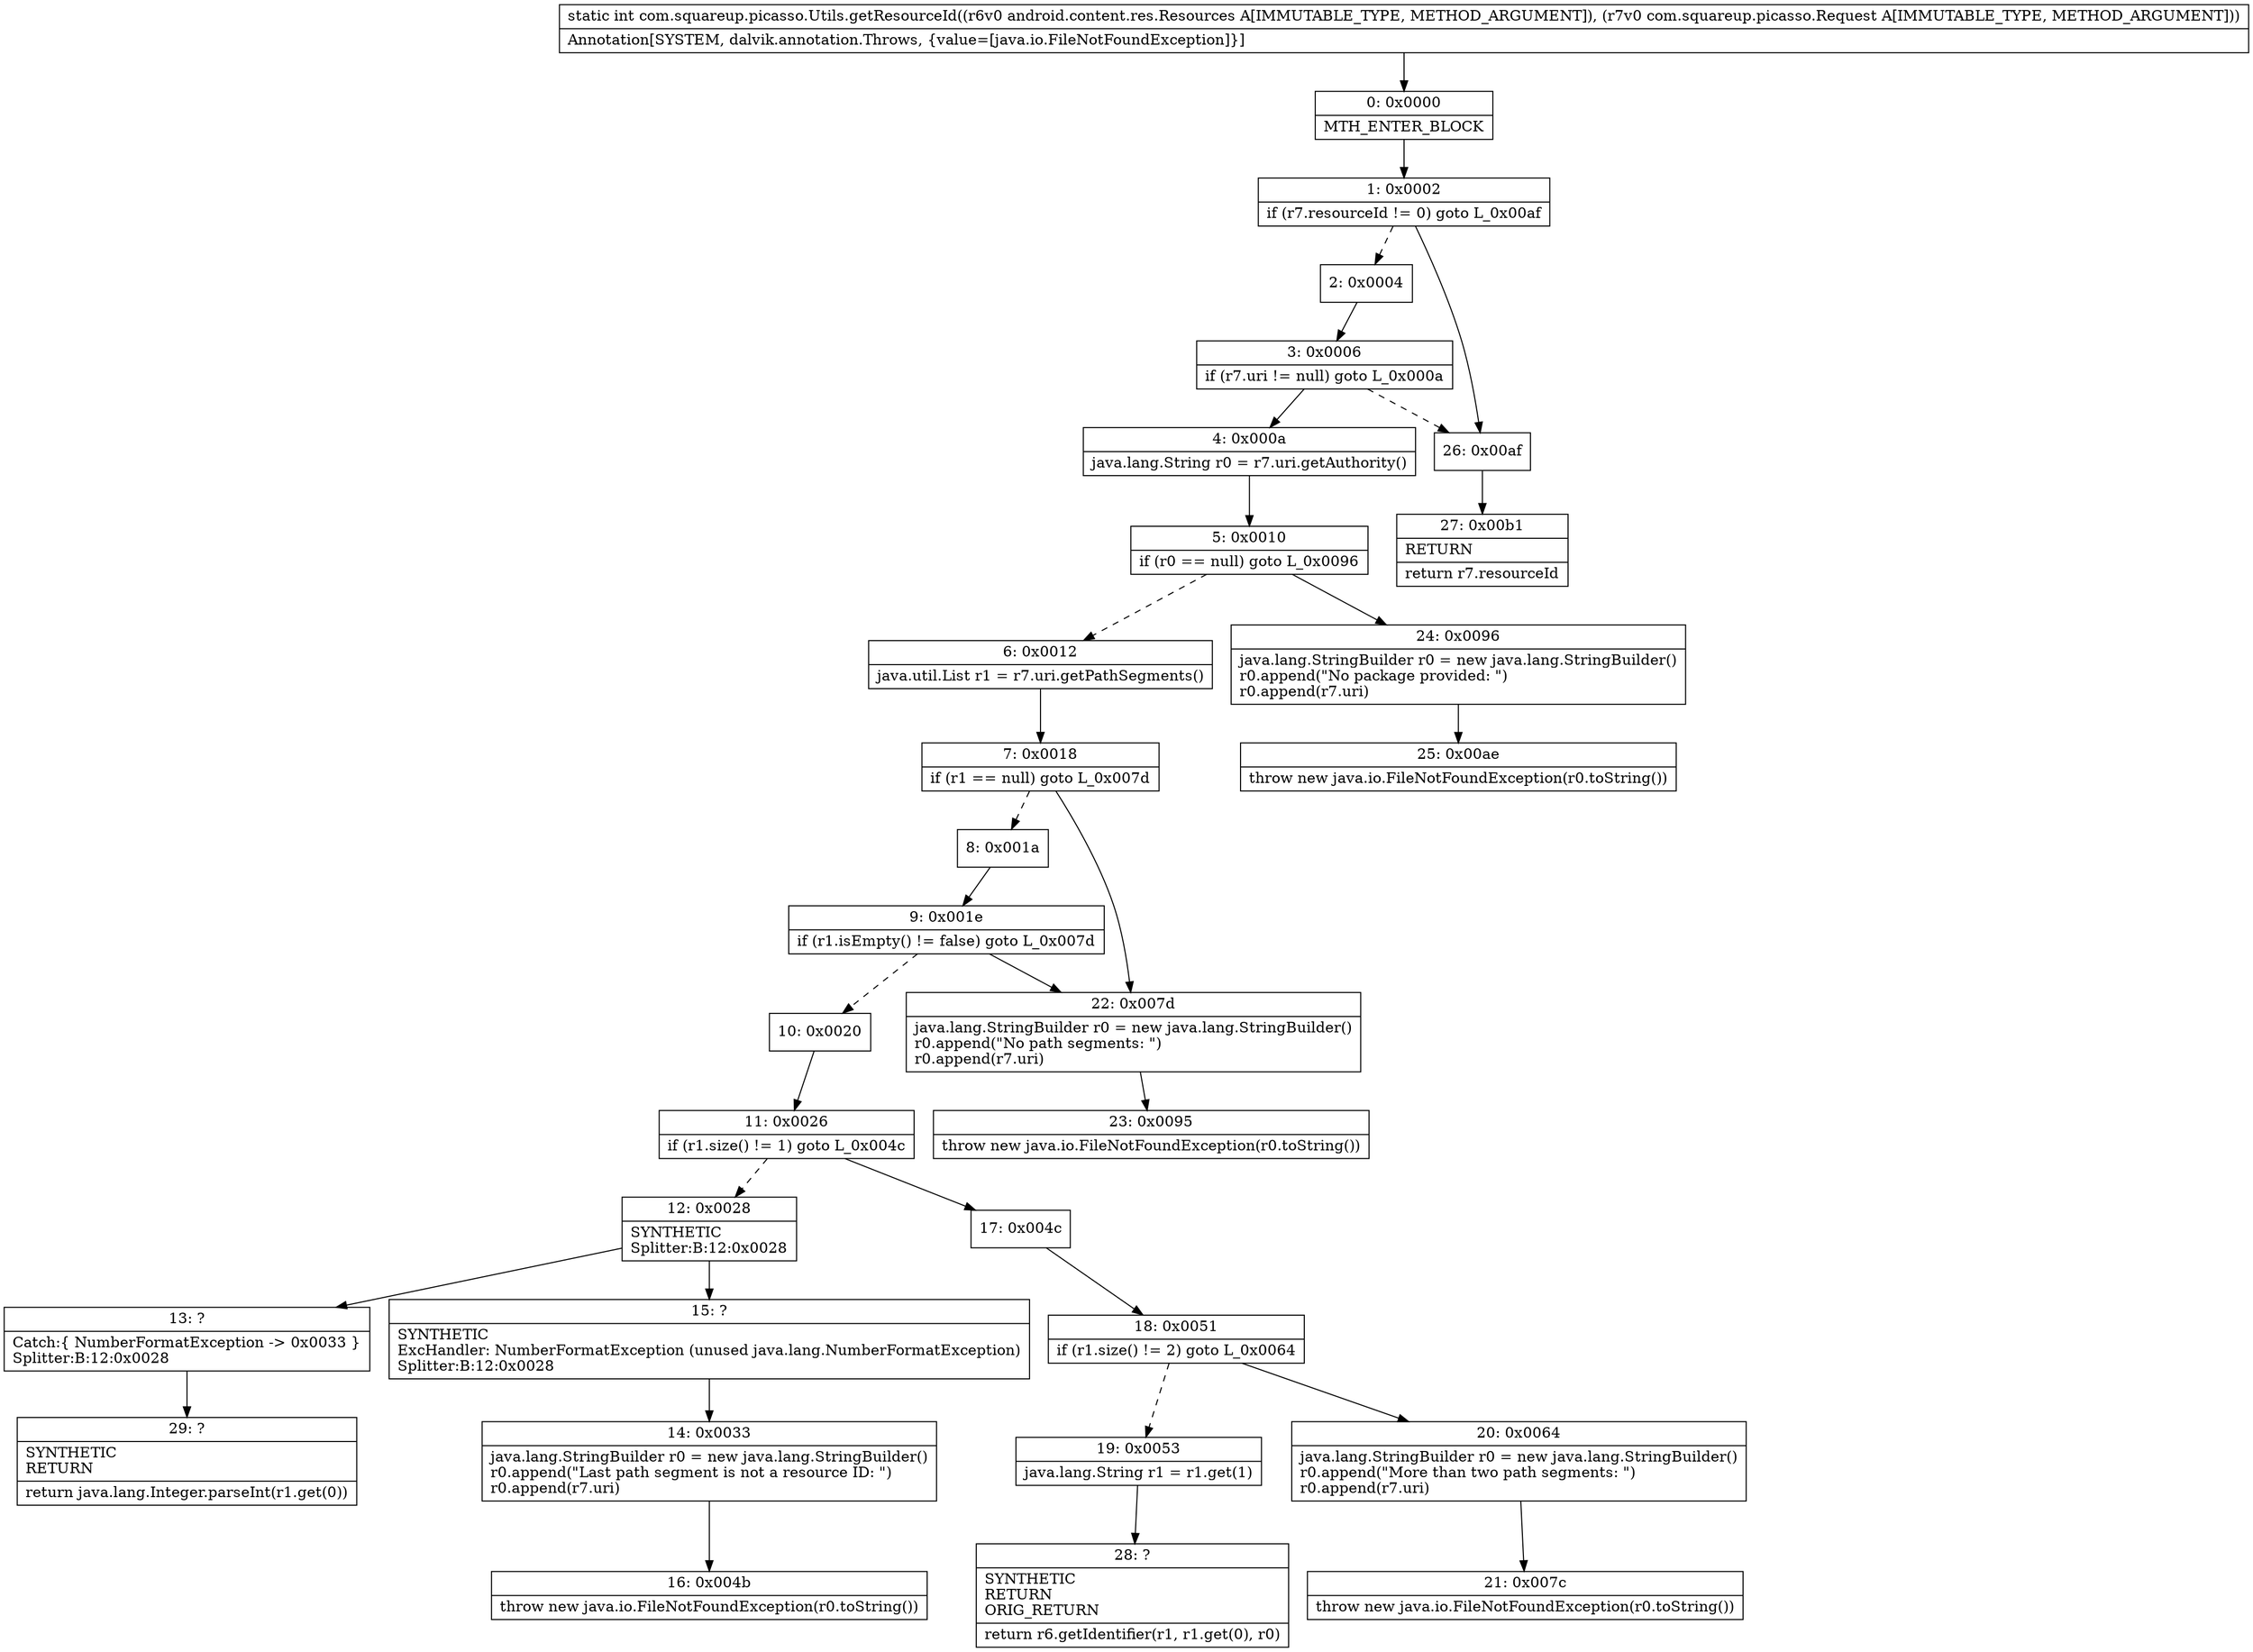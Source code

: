 digraph "CFG forcom.squareup.picasso.Utils.getResourceId(Landroid\/content\/res\/Resources;Lcom\/squareup\/picasso\/Request;)I" {
Node_0 [shape=record,label="{0\:\ 0x0000|MTH_ENTER_BLOCK\l}"];
Node_1 [shape=record,label="{1\:\ 0x0002|if (r7.resourceId != 0) goto L_0x00af\l}"];
Node_2 [shape=record,label="{2\:\ 0x0004}"];
Node_3 [shape=record,label="{3\:\ 0x0006|if (r7.uri != null) goto L_0x000a\l}"];
Node_4 [shape=record,label="{4\:\ 0x000a|java.lang.String r0 = r7.uri.getAuthority()\l}"];
Node_5 [shape=record,label="{5\:\ 0x0010|if (r0 == null) goto L_0x0096\l}"];
Node_6 [shape=record,label="{6\:\ 0x0012|java.util.List r1 = r7.uri.getPathSegments()\l}"];
Node_7 [shape=record,label="{7\:\ 0x0018|if (r1 == null) goto L_0x007d\l}"];
Node_8 [shape=record,label="{8\:\ 0x001a}"];
Node_9 [shape=record,label="{9\:\ 0x001e|if (r1.isEmpty() != false) goto L_0x007d\l}"];
Node_10 [shape=record,label="{10\:\ 0x0020}"];
Node_11 [shape=record,label="{11\:\ 0x0026|if (r1.size() != 1) goto L_0x004c\l}"];
Node_12 [shape=record,label="{12\:\ 0x0028|SYNTHETIC\lSplitter:B:12:0x0028\l}"];
Node_13 [shape=record,label="{13\:\ ?|Catch:\{ NumberFormatException \-\> 0x0033 \}\lSplitter:B:12:0x0028\l}"];
Node_14 [shape=record,label="{14\:\ 0x0033|java.lang.StringBuilder r0 = new java.lang.StringBuilder()\lr0.append(\"Last path segment is not a resource ID: \")\lr0.append(r7.uri)\l}"];
Node_15 [shape=record,label="{15\:\ ?|SYNTHETIC\lExcHandler: NumberFormatException (unused java.lang.NumberFormatException)\lSplitter:B:12:0x0028\l}"];
Node_16 [shape=record,label="{16\:\ 0x004b|throw new java.io.FileNotFoundException(r0.toString())\l}"];
Node_17 [shape=record,label="{17\:\ 0x004c}"];
Node_18 [shape=record,label="{18\:\ 0x0051|if (r1.size() != 2) goto L_0x0064\l}"];
Node_19 [shape=record,label="{19\:\ 0x0053|java.lang.String r1 = r1.get(1)\l}"];
Node_20 [shape=record,label="{20\:\ 0x0064|java.lang.StringBuilder r0 = new java.lang.StringBuilder()\lr0.append(\"More than two path segments: \")\lr0.append(r7.uri)\l}"];
Node_21 [shape=record,label="{21\:\ 0x007c|throw new java.io.FileNotFoundException(r0.toString())\l}"];
Node_22 [shape=record,label="{22\:\ 0x007d|java.lang.StringBuilder r0 = new java.lang.StringBuilder()\lr0.append(\"No path segments: \")\lr0.append(r7.uri)\l}"];
Node_23 [shape=record,label="{23\:\ 0x0095|throw new java.io.FileNotFoundException(r0.toString())\l}"];
Node_24 [shape=record,label="{24\:\ 0x0096|java.lang.StringBuilder r0 = new java.lang.StringBuilder()\lr0.append(\"No package provided: \")\lr0.append(r7.uri)\l}"];
Node_25 [shape=record,label="{25\:\ 0x00ae|throw new java.io.FileNotFoundException(r0.toString())\l}"];
Node_26 [shape=record,label="{26\:\ 0x00af}"];
Node_27 [shape=record,label="{27\:\ 0x00b1|RETURN\l|return r7.resourceId\l}"];
Node_28 [shape=record,label="{28\:\ ?|SYNTHETIC\lRETURN\lORIG_RETURN\l|return r6.getIdentifier(r1, r1.get(0), r0)\l}"];
Node_29 [shape=record,label="{29\:\ ?|SYNTHETIC\lRETURN\l|return java.lang.Integer.parseInt(r1.get(0))\l}"];
MethodNode[shape=record,label="{static int com.squareup.picasso.Utils.getResourceId((r6v0 android.content.res.Resources A[IMMUTABLE_TYPE, METHOD_ARGUMENT]), (r7v0 com.squareup.picasso.Request A[IMMUTABLE_TYPE, METHOD_ARGUMENT]))  | Annotation[SYSTEM, dalvik.annotation.Throws, \{value=[java.io.FileNotFoundException]\}]\l}"];
MethodNode -> Node_0;
Node_0 -> Node_1;
Node_1 -> Node_2[style=dashed];
Node_1 -> Node_26;
Node_2 -> Node_3;
Node_3 -> Node_4;
Node_3 -> Node_26[style=dashed];
Node_4 -> Node_5;
Node_5 -> Node_6[style=dashed];
Node_5 -> Node_24;
Node_6 -> Node_7;
Node_7 -> Node_8[style=dashed];
Node_7 -> Node_22;
Node_8 -> Node_9;
Node_9 -> Node_10[style=dashed];
Node_9 -> Node_22;
Node_10 -> Node_11;
Node_11 -> Node_12[style=dashed];
Node_11 -> Node_17;
Node_12 -> Node_13;
Node_12 -> Node_15;
Node_13 -> Node_29;
Node_14 -> Node_16;
Node_15 -> Node_14;
Node_17 -> Node_18;
Node_18 -> Node_19[style=dashed];
Node_18 -> Node_20;
Node_19 -> Node_28;
Node_20 -> Node_21;
Node_22 -> Node_23;
Node_24 -> Node_25;
Node_26 -> Node_27;
}

